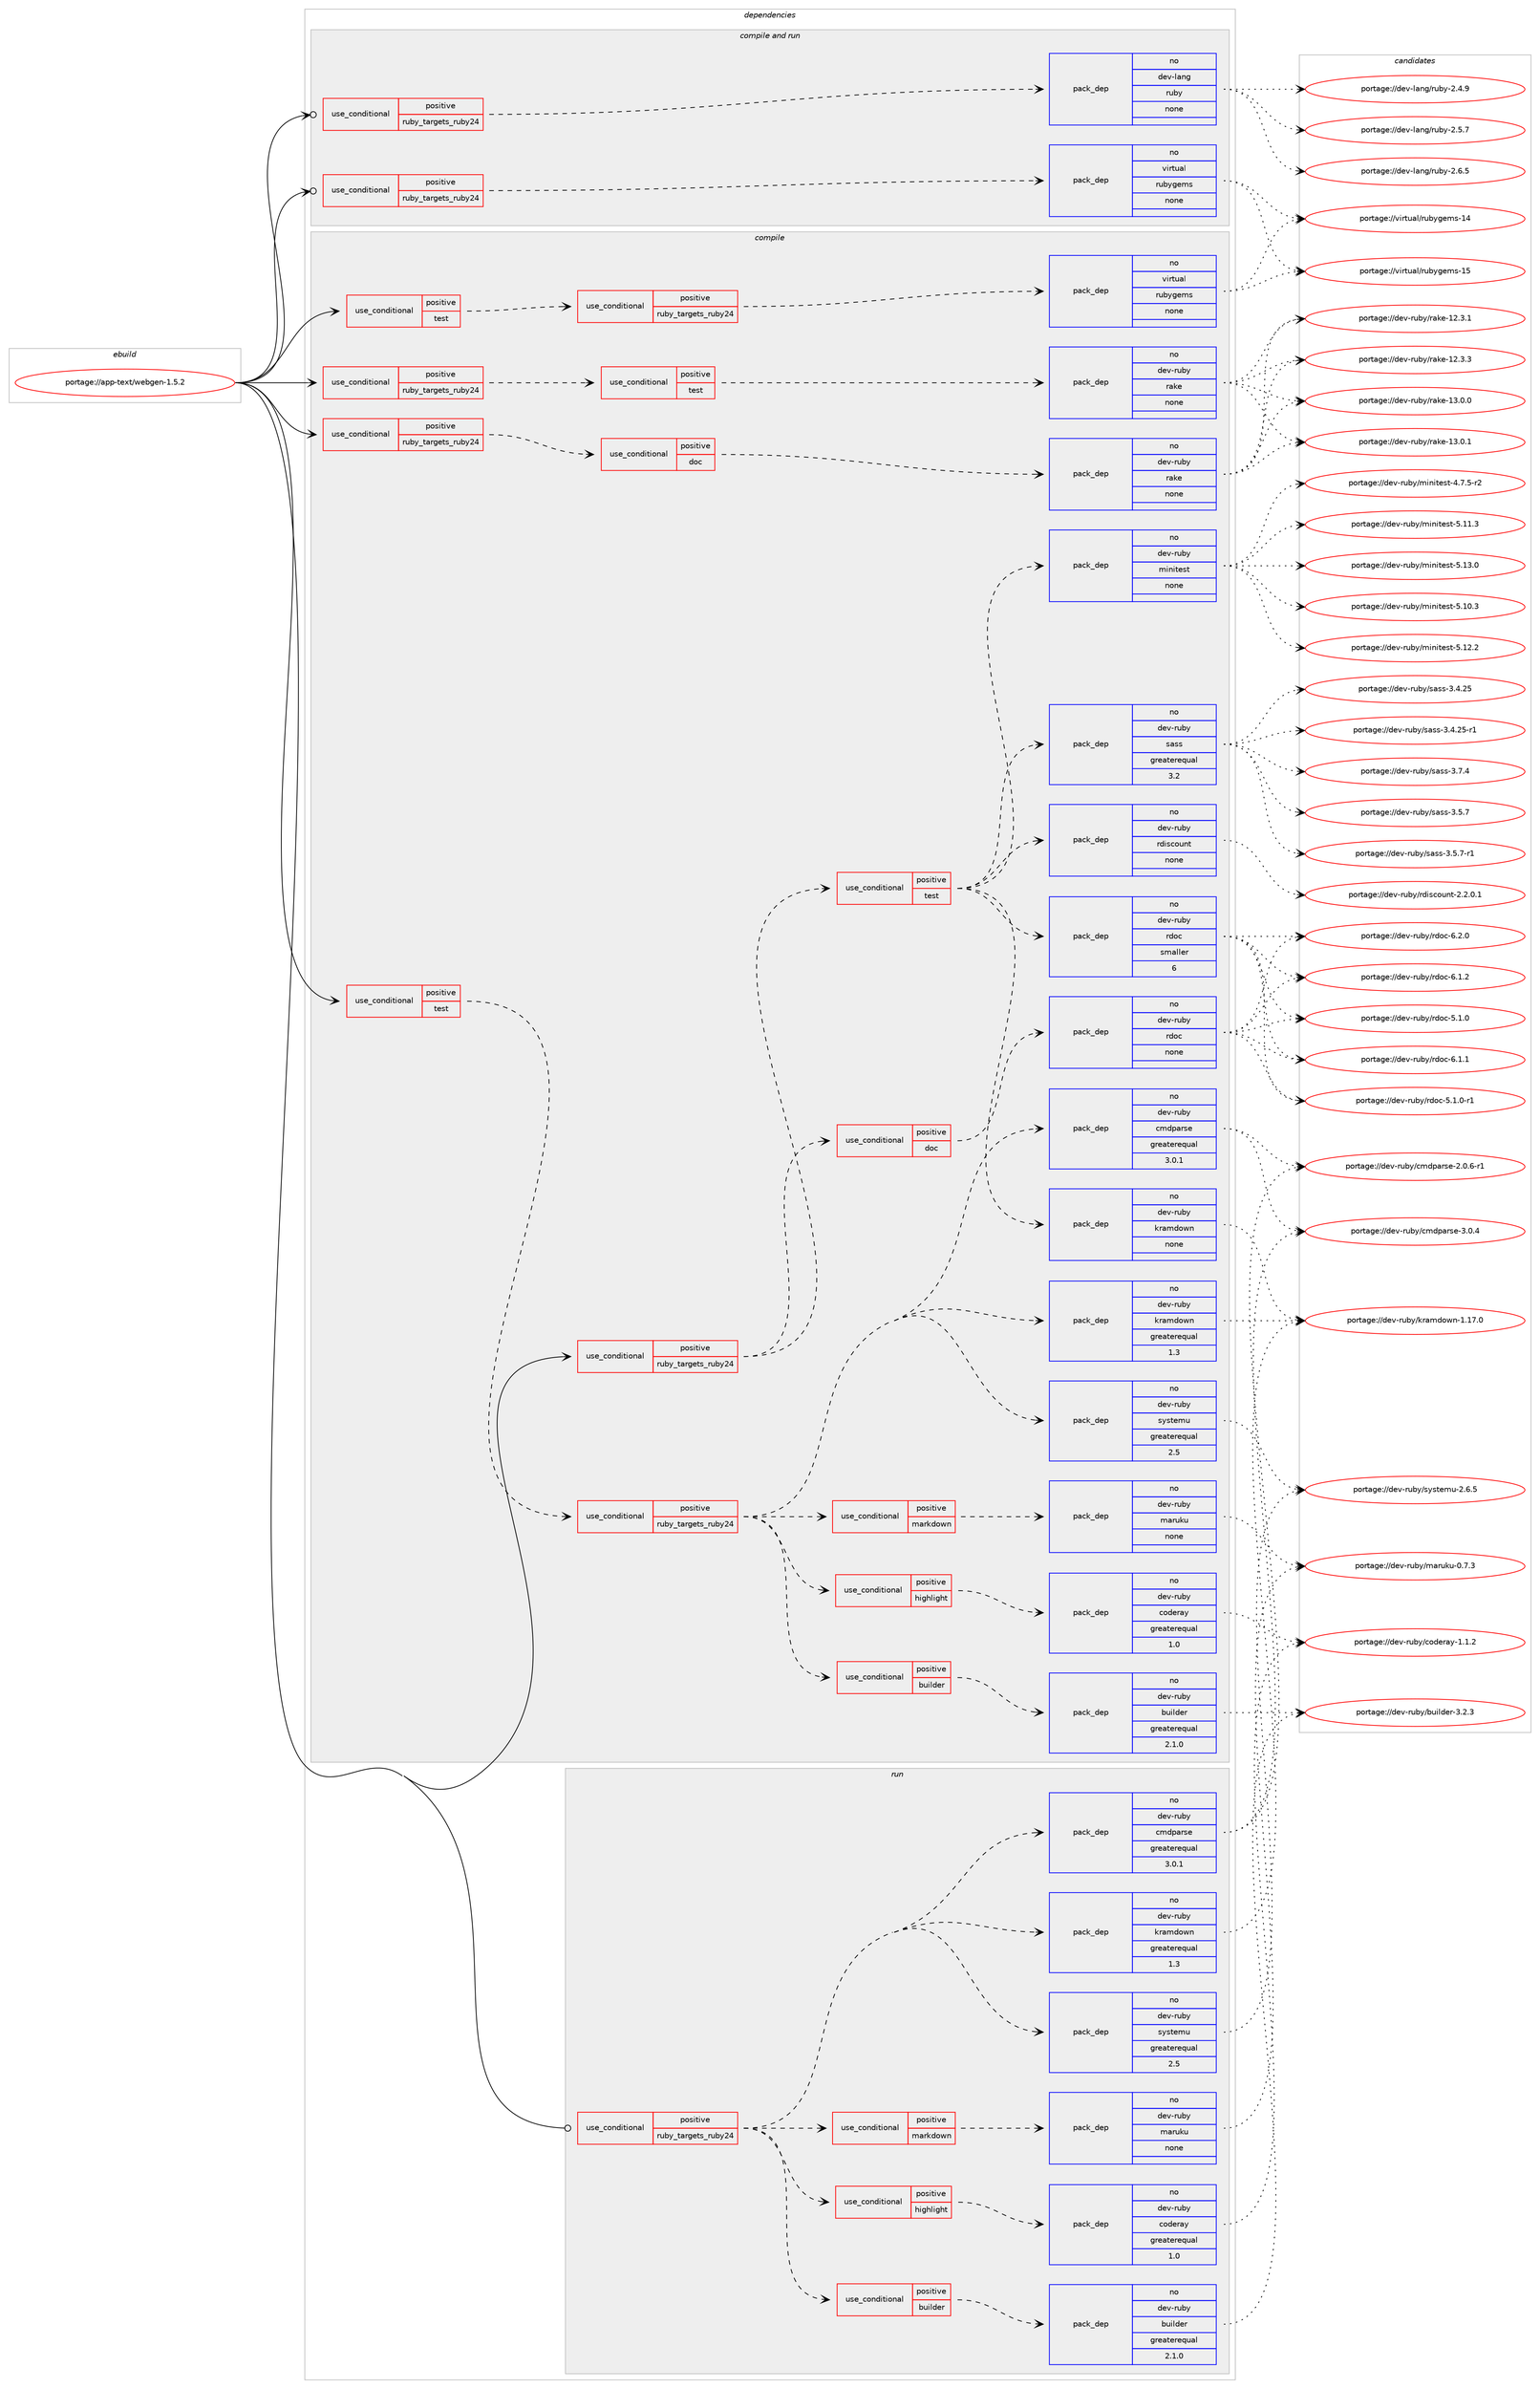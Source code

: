 digraph prolog {

# *************
# Graph options
# *************

newrank=true;
concentrate=true;
compound=true;
graph [rankdir=LR,fontname=Helvetica,fontsize=10,ranksep=1.5];#, ranksep=2.5, nodesep=0.2];
edge  [arrowhead=vee];
node  [fontname=Helvetica,fontsize=10];

# **********
# The ebuild
# **********

subgraph cluster_leftcol {
color=gray;
rank=same;
label=<<i>ebuild</i>>;
id [label="portage://app-text/webgen-1.5.2", color=red, width=4, href="../app-text/webgen-1.5.2.svg"];
}

# ****************
# The dependencies
# ****************

subgraph cluster_midcol {
color=gray;
label=<<i>dependencies</i>>;
subgraph cluster_compile {
fillcolor="#eeeeee";
style=filled;
label=<<i>compile</i>>;
subgraph cond11541 {
dependency48367 [label=<<TABLE BORDER="0" CELLBORDER="1" CELLSPACING="0" CELLPADDING="4"><TR><TD ROWSPAN="3" CELLPADDING="10">use_conditional</TD></TR><TR><TD>positive</TD></TR><TR><TD>ruby_targets_ruby24</TD></TR></TABLE>>, shape=none, color=red];
subgraph cond11542 {
dependency48368 [label=<<TABLE BORDER="0" CELLBORDER="1" CELLSPACING="0" CELLPADDING="4"><TR><TD ROWSPAN="3" CELLPADDING="10">use_conditional</TD></TR><TR><TD>positive</TD></TR><TR><TD>doc</TD></TR></TABLE>>, shape=none, color=red];
subgraph pack35989 {
dependency48369 [label=<<TABLE BORDER="0" CELLBORDER="1" CELLSPACING="0" CELLPADDING="4" WIDTH="220"><TR><TD ROWSPAN="6" CELLPADDING="30">pack_dep</TD></TR><TR><TD WIDTH="110">no</TD></TR><TR><TD>dev-ruby</TD></TR><TR><TD>rake</TD></TR><TR><TD>none</TD></TR><TR><TD></TD></TR></TABLE>>, shape=none, color=blue];
}
dependency48368:e -> dependency48369:w [weight=20,style="dashed",arrowhead="vee"];
}
dependency48367:e -> dependency48368:w [weight=20,style="dashed",arrowhead="vee"];
}
id:e -> dependency48367:w [weight=20,style="solid",arrowhead="vee"];
subgraph cond11543 {
dependency48370 [label=<<TABLE BORDER="0" CELLBORDER="1" CELLSPACING="0" CELLPADDING="4"><TR><TD ROWSPAN="3" CELLPADDING="10">use_conditional</TD></TR><TR><TD>positive</TD></TR><TR><TD>ruby_targets_ruby24</TD></TR></TABLE>>, shape=none, color=red];
subgraph cond11544 {
dependency48371 [label=<<TABLE BORDER="0" CELLBORDER="1" CELLSPACING="0" CELLPADDING="4"><TR><TD ROWSPAN="3" CELLPADDING="10">use_conditional</TD></TR><TR><TD>positive</TD></TR><TR><TD>doc</TD></TR></TABLE>>, shape=none, color=red];
subgraph pack35990 {
dependency48372 [label=<<TABLE BORDER="0" CELLBORDER="1" CELLSPACING="0" CELLPADDING="4" WIDTH="220"><TR><TD ROWSPAN="6" CELLPADDING="30">pack_dep</TD></TR><TR><TD WIDTH="110">no</TD></TR><TR><TD>dev-ruby</TD></TR><TR><TD>rdoc</TD></TR><TR><TD>none</TD></TR><TR><TD></TD></TR></TABLE>>, shape=none, color=blue];
}
dependency48371:e -> dependency48372:w [weight=20,style="dashed",arrowhead="vee"];
}
dependency48370:e -> dependency48371:w [weight=20,style="dashed",arrowhead="vee"];
subgraph cond11545 {
dependency48373 [label=<<TABLE BORDER="0" CELLBORDER="1" CELLSPACING="0" CELLPADDING="4"><TR><TD ROWSPAN="3" CELLPADDING="10">use_conditional</TD></TR><TR><TD>positive</TD></TR><TR><TD>test</TD></TR></TABLE>>, shape=none, color=red];
subgraph pack35991 {
dependency48374 [label=<<TABLE BORDER="0" CELLBORDER="1" CELLSPACING="0" CELLPADDING="4" WIDTH="220"><TR><TD ROWSPAN="6" CELLPADDING="30">pack_dep</TD></TR><TR><TD WIDTH="110">no</TD></TR><TR><TD>dev-ruby</TD></TR><TR><TD>rdoc</TD></TR><TR><TD>smaller</TD></TR><TR><TD>6</TD></TR></TABLE>>, shape=none, color=blue];
}
dependency48373:e -> dependency48374:w [weight=20,style="dashed",arrowhead="vee"];
subgraph pack35992 {
dependency48375 [label=<<TABLE BORDER="0" CELLBORDER="1" CELLSPACING="0" CELLPADDING="4" WIDTH="220"><TR><TD ROWSPAN="6" CELLPADDING="30">pack_dep</TD></TR><TR><TD WIDTH="110">no</TD></TR><TR><TD>dev-ruby</TD></TR><TR><TD>kramdown</TD></TR><TR><TD>none</TD></TR><TR><TD></TD></TR></TABLE>>, shape=none, color=blue];
}
dependency48373:e -> dependency48375:w [weight=20,style="dashed",arrowhead="vee"];
subgraph pack35993 {
dependency48376 [label=<<TABLE BORDER="0" CELLBORDER="1" CELLSPACING="0" CELLPADDING="4" WIDTH="220"><TR><TD ROWSPAN="6" CELLPADDING="30">pack_dep</TD></TR><TR><TD WIDTH="110">no</TD></TR><TR><TD>dev-ruby</TD></TR><TR><TD>minitest</TD></TR><TR><TD>none</TD></TR><TR><TD></TD></TR></TABLE>>, shape=none, color=blue];
}
dependency48373:e -> dependency48376:w [weight=20,style="dashed",arrowhead="vee"];
subgraph pack35994 {
dependency48377 [label=<<TABLE BORDER="0" CELLBORDER="1" CELLSPACING="0" CELLPADDING="4" WIDTH="220"><TR><TD ROWSPAN="6" CELLPADDING="30">pack_dep</TD></TR><TR><TD WIDTH="110">no</TD></TR><TR><TD>dev-ruby</TD></TR><TR><TD>rdiscount</TD></TR><TR><TD>none</TD></TR><TR><TD></TD></TR></TABLE>>, shape=none, color=blue];
}
dependency48373:e -> dependency48377:w [weight=20,style="dashed",arrowhead="vee"];
subgraph pack35995 {
dependency48378 [label=<<TABLE BORDER="0" CELLBORDER="1" CELLSPACING="0" CELLPADDING="4" WIDTH="220"><TR><TD ROWSPAN="6" CELLPADDING="30">pack_dep</TD></TR><TR><TD WIDTH="110">no</TD></TR><TR><TD>dev-ruby</TD></TR><TR><TD>sass</TD></TR><TR><TD>greaterequal</TD></TR><TR><TD>3.2</TD></TR></TABLE>>, shape=none, color=blue];
}
dependency48373:e -> dependency48378:w [weight=20,style="dashed",arrowhead="vee"];
}
dependency48370:e -> dependency48373:w [weight=20,style="dashed",arrowhead="vee"];
}
id:e -> dependency48370:w [weight=20,style="solid",arrowhead="vee"];
subgraph cond11546 {
dependency48379 [label=<<TABLE BORDER="0" CELLBORDER="1" CELLSPACING="0" CELLPADDING="4"><TR><TD ROWSPAN="3" CELLPADDING="10">use_conditional</TD></TR><TR><TD>positive</TD></TR><TR><TD>ruby_targets_ruby24</TD></TR></TABLE>>, shape=none, color=red];
subgraph cond11547 {
dependency48380 [label=<<TABLE BORDER="0" CELLBORDER="1" CELLSPACING="0" CELLPADDING="4"><TR><TD ROWSPAN="3" CELLPADDING="10">use_conditional</TD></TR><TR><TD>positive</TD></TR><TR><TD>test</TD></TR></TABLE>>, shape=none, color=red];
subgraph pack35996 {
dependency48381 [label=<<TABLE BORDER="0" CELLBORDER="1" CELLSPACING="0" CELLPADDING="4" WIDTH="220"><TR><TD ROWSPAN="6" CELLPADDING="30">pack_dep</TD></TR><TR><TD WIDTH="110">no</TD></TR><TR><TD>dev-ruby</TD></TR><TR><TD>rake</TD></TR><TR><TD>none</TD></TR><TR><TD></TD></TR></TABLE>>, shape=none, color=blue];
}
dependency48380:e -> dependency48381:w [weight=20,style="dashed",arrowhead="vee"];
}
dependency48379:e -> dependency48380:w [weight=20,style="dashed",arrowhead="vee"];
}
id:e -> dependency48379:w [weight=20,style="solid",arrowhead="vee"];
subgraph cond11548 {
dependency48382 [label=<<TABLE BORDER="0" CELLBORDER="1" CELLSPACING="0" CELLPADDING="4"><TR><TD ROWSPAN="3" CELLPADDING="10">use_conditional</TD></TR><TR><TD>positive</TD></TR><TR><TD>test</TD></TR></TABLE>>, shape=none, color=red];
subgraph cond11549 {
dependency48383 [label=<<TABLE BORDER="0" CELLBORDER="1" CELLSPACING="0" CELLPADDING="4"><TR><TD ROWSPAN="3" CELLPADDING="10">use_conditional</TD></TR><TR><TD>positive</TD></TR><TR><TD>ruby_targets_ruby24</TD></TR></TABLE>>, shape=none, color=red];
subgraph pack35997 {
dependency48384 [label=<<TABLE BORDER="0" CELLBORDER="1" CELLSPACING="0" CELLPADDING="4" WIDTH="220"><TR><TD ROWSPAN="6" CELLPADDING="30">pack_dep</TD></TR><TR><TD WIDTH="110">no</TD></TR><TR><TD>dev-ruby</TD></TR><TR><TD>cmdparse</TD></TR><TR><TD>greaterequal</TD></TR><TR><TD>3.0.1</TD></TR></TABLE>>, shape=none, color=blue];
}
dependency48383:e -> dependency48384:w [weight=20,style="dashed",arrowhead="vee"];
subgraph pack35998 {
dependency48385 [label=<<TABLE BORDER="0" CELLBORDER="1" CELLSPACING="0" CELLPADDING="4" WIDTH="220"><TR><TD ROWSPAN="6" CELLPADDING="30">pack_dep</TD></TR><TR><TD WIDTH="110">no</TD></TR><TR><TD>dev-ruby</TD></TR><TR><TD>systemu</TD></TR><TR><TD>greaterequal</TD></TR><TR><TD>2.5</TD></TR></TABLE>>, shape=none, color=blue];
}
dependency48383:e -> dependency48385:w [weight=20,style="dashed",arrowhead="vee"];
subgraph pack35999 {
dependency48386 [label=<<TABLE BORDER="0" CELLBORDER="1" CELLSPACING="0" CELLPADDING="4" WIDTH="220"><TR><TD ROWSPAN="6" CELLPADDING="30">pack_dep</TD></TR><TR><TD WIDTH="110">no</TD></TR><TR><TD>dev-ruby</TD></TR><TR><TD>kramdown</TD></TR><TR><TD>greaterequal</TD></TR><TR><TD>1.3</TD></TR></TABLE>>, shape=none, color=blue];
}
dependency48383:e -> dependency48386:w [weight=20,style="dashed",arrowhead="vee"];
subgraph cond11550 {
dependency48387 [label=<<TABLE BORDER="0" CELLBORDER="1" CELLSPACING="0" CELLPADDING="4"><TR><TD ROWSPAN="3" CELLPADDING="10">use_conditional</TD></TR><TR><TD>positive</TD></TR><TR><TD>builder</TD></TR></TABLE>>, shape=none, color=red];
subgraph pack36000 {
dependency48388 [label=<<TABLE BORDER="0" CELLBORDER="1" CELLSPACING="0" CELLPADDING="4" WIDTH="220"><TR><TD ROWSPAN="6" CELLPADDING="30">pack_dep</TD></TR><TR><TD WIDTH="110">no</TD></TR><TR><TD>dev-ruby</TD></TR><TR><TD>builder</TD></TR><TR><TD>greaterequal</TD></TR><TR><TD>2.1.0</TD></TR></TABLE>>, shape=none, color=blue];
}
dependency48387:e -> dependency48388:w [weight=20,style="dashed",arrowhead="vee"];
}
dependency48383:e -> dependency48387:w [weight=20,style="dashed",arrowhead="vee"];
subgraph cond11551 {
dependency48389 [label=<<TABLE BORDER="0" CELLBORDER="1" CELLSPACING="0" CELLPADDING="4"><TR><TD ROWSPAN="3" CELLPADDING="10">use_conditional</TD></TR><TR><TD>positive</TD></TR><TR><TD>highlight</TD></TR></TABLE>>, shape=none, color=red];
subgraph pack36001 {
dependency48390 [label=<<TABLE BORDER="0" CELLBORDER="1" CELLSPACING="0" CELLPADDING="4" WIDTH="220"><TR><TD ROWSPAN="6" CELLPADDING="30">pack_dep</TD></TR><TR><TD WIDTH="110">no</TD></TR><TR><TD>dev-ruby</TD></TR><TR><TD>coderay</TD></TR><TR><TD>greaterequal</TD></TR><TR><TD>1.0</TD></TR></TABLE>>, shape=none, color=blue];
}
dependency48389:e -> dependency48390:w [weight=20,style="dashed",arrowhead="vee"];
}
dependency48383:e -> dependency48389:w [weight=20,style="dashed",arrowhead="vee"];
subgraph cond11552 {
dependency48391 [label=<<TABLE BORDER="0" CELLBORDER="1" CELLSPACING="0" CELLPADDING="4"><TR><TD ROWSPAN="3" CELLPADDING="10">use_conditional</TD></TR><TR><TD>positive</TD></TR><TR><TD>markdown</TD></TR></TABLE>>, shape=none, color=red];
subgraph pack36002 {
dependency48392 [label=<<TABLE BORDER="0" CELLBORDER="1" CELLSPACING="0" CELLPADDING="4" WIDTH="220"><TR><TD ROWSPAN="6" CELLPADDING="30">pack_dep</TD></TR><TR><TD WIDTH="110">no</TD></TR><TR><TD>dev-ruby</TD></TR><TR><TD>maruku</TD></TR><TR><TD>none</TD></TR><TR><TD></TD></TR></TABLE>>, shape=none, color=blue];
}
dependency48391:e -> dependency48392:w [weight=20,style="dashed",arrowhead="vee"];
}
dependency48383:e -> dependency48391:w [weight=20,style="dashed",arrowhead="vee"];
}
dependency48382:e -> dependency48383:w [weight=20,style="dashed",arrowhead="vee"];
}
id:e -> dependency48382:w [weight=20,style="solid",arrowhead="vee"];
subgraph cond11553 {
dependency48393 [label=<<TABLE BORDER="0" CELLBORDER="1" CELLSPACING="0" CELLPADDING="4"><TR><TD ROWSPAN="3" CELLPADDING="10">use_conditional</TD></TR><TR><TD>positive</TD></TR><TR><TD>test</TD></TR></TABLE>>, shape=none, color=red];
subgraph cond11554 {
dependency48394 [label=<<TABLE BORDER="0" CELLBORDER="1" CELLSPACING="0" CELLPADDING="4"><TR><TD ROWSPAN="3" CELLPADDING="10">use_conditional</TD></TR><TR><TD>positive</TD></TR><TR><TD>ruby_targets_ruby24</TD></TR></TABLE>>, shape=none, color=red];
subgraph pack36003 {
dependency48395 [label=<<TABLE BORDER="0" CELLBORDER="1" CELLSPACING="0" CELLPADDING="4" WIDTH="220"><TR><TD ROWSPAN="6" CELLPADDING="30">pack_dep</TD></TR><TR><TD WIDTH="110">no</TD></TR><TR><TD>virtual</TD></TR><TR><TD>rubygems</TD></TR><TR><TD>none</TD></TR><TR><TD></TD></TR></TABLE>>, shape=none, color=blue];
}
dependency48394:e -> dependency48395:w [weight=20,style="dashed",arrowhead="vee"];
}
dependency48393:e -> dependency48394:w [weight=20,style="dashed",arrowhead="vee"];
}
id:e -> dependency48393:w [weight=20,style="solid",arrowhead="vee"];
}
subgraph cluster_compileandrun {
fillcolor="#eeeeee";
style=filled;
label=<<i>compile and run</i>>;
subgraph cond11555 {
dependency48396 [label=<<TABLE BORDER="0" CELLBORDER="1" CELLSPACING="0" CELLPADDING="4"><TR><TD ROWSPAN="3" CELLPADDING="10">use_conditional</TD></TR><TR><TD>positive</TD></TR><TR><TD>ruby_targets_ruby24</TD></TR></TABLE>>, shape=none, color=red];
subgraph pack36004 {
dependency48397 [label=<<TABLE BORDER="0" CELLBORDER="1" CELLSPACING="0" CELLPADDING="4" WIDTH="220"><TR><TD ROWSPAN="6" CELLPADDING="30">pack_dep</TD></TR><TR><TD WIDTH="110">no</TD></TR><TR><TD>dev-lang</TD></TR><TR><TD>ruby</TD></TR><TR><TD>none</TD></TR><TR><TD></TD></TR></TABLE>>, shape=none, color=blue];
}
dependency48396:e -> dependency48397:w [weight=20,style="dashed",arrowhead="vee"];
}
id:e -> dependency48396:w [weight=20,style="solid",arrowhead="odotvee"];
subgraph cond11556 {
dependency48398 [label=<<TABLE BORDER="0" CELLBORDER="1" CELLSPACING="0" CELLPADDING="4"><TR><TD ROWSPAN="3" CELLPADDING="10">use_conditional</TD></TR><TR><TD>positive</TD></TR><TR><TD>ruby_targets_ruby24</TD></TR></TABLE>>, shape=none, color=red];
subgraph pack36005 {
dependency48399 [label=<<TABLE BORDER="0" CELLBORDER="1" CELLSPACING="0" CELLPADDING="4" WIDTH="220"><TR><TD ROWSPAN="6" CELLPADDING="30">pack_dep</TD></TR><TR><TD WIDTH="110">no</TD></TR><TR><TD>virtual</TD></TR><TR><TD>rubygems</TD></TR><TR><TD>none</TD></TR><TR><TD></TD></TR></TABLE>>, shape=none, color=blue];
}
dependency48398:e -> dependency48399:w [weight=20,style="dashed",arrowhead="vee"];
}
id:e -> dependency48398:w [weight=20,style="solid",arrowhead="odotvee"];
}
subgraph cluster_run {
fillcolor="#eeeeee";
style=filled;
label=<<i>run</i>>;
subgraph cond11557 {
dependency48400 [label=<<TABLE BORDER="0" CELLBORDER="1" CELLSPACING="0" CELLPADDING="4"><TR><TD ROWSPAN="3" CELLPADDING="10">use_conditional</TD></TR><TR><TD>positive</TD></TR><TR><TD>ruby_targets_ruby24</TD></TR></TABLE>>, shape=none, color=red];
subgraph pack36006 {
dependency48401 [label=<<TABLE BORDER="0" CELLBORDER="1" CELLSPACING="0" CELLPADDING="4" WIDTH="220"><TR><TD ROWSPAN="6" CELLPADDING="30">pack_dep</TD></TR><TR><TD WIDTH="110">no</TD></TR><TR><TD>dev-ruby</TD></TR><TR><TD>cmdparse</TD></TR><TR><TD>greaterequal</TD></TR><TR><TD>3.0.1</TD></TR></TABLE>>, shape=none, color=blue];
}
dependency48400:e -> dependency48401:w [weight=20,style="dashed",arrowhead="vee"];
subgraph pack36007 {
dependency48402 [label=<<TABLE BORDER="0" CELLBORDER="1" CELLSPACING="0" CELLPADDING="4" WIDTH="220"><TR><TD ROWSPAN="6" CELLPADDING="30">pack_dep</TD></TR><TR><TD WIDTH="110">no</TD></TR><TR><TD>dev-ruby</TD></TR><TR><TD>systemu</TD></TR><TR><TD>greaterequal</TD></TR><TR><TD>2.5</TD></TR></TABLE>>, shape=none, color=blue];
}
dependency48400:e -> dependency48402:w [weight=20,style="dashed",arrowhead="vee"];
subgraph pack36008 {
dependency48403 [label=<<TABLE BORDER="0" CELLBORDER="1" CELLSPACING="0" CELLPADDING="4" WIDTH="220"><TR><TD ROWSPAN="6" CELLPADDING="30">pack_dep</TD></TR><TR><TD WIDTH="110">no</TD></TR><TR><TD>dev-ruby</TD></TR><TR><TD>kramdown</TD></TR><TR><TD>greaterequal</TD></TR><TR><TD>1.3</TD></TR></TABLE>>, shape=none, color=blue];
}
dependency48400:e -> dependency48403:w [weight=20,style="dashed",arrowhead="vee"];
subgraph cond11558 {
dependency48404 [label=<<TABLE BORDER="0" CELLBORDER="1" CELLSPACING="0" CELLPADDING="4"><TR><TD ROWSPAN="3" CELLPADDING="10">use_conditional</TD></TR><TR><TD>positive</TD></TR><TR><TD>builder</TD></TR></TABLE>>, shape=none, color=red];
subgraph pack36009 {
dependency48405 [label=<<TABLE BORDER="0" CELLBORDER="1" CELLSPACING="0" CELLPADDING="4" WIDTH="220"><TR><TD ROWSPAN="6" CELLPADDING="30">pack_dep</TD></TR><TR><TD WIDTH="110">no</TD></TR><TR><TD>dev-ruby</TD></TR><TR><TD>builder</TD></TR><TR><TD>greaterequal</TD></TR><TR><TD>2.1.0</TD></TR></TABLE>>, shape=none, color=blue];
}
dependency48404:e -> dependency48405:w [weight=20,style="dashed",arrowhead="vee"];
}
dependency48400:e -> dependency48404:w [weight=20,style="dashed",arrowhead="vee"];
subgraph cond11559 {
dependency48406 [label=<<TABLE BORDER="0" CELLBORDER="1" CELLSPACING="0" CELLPADDING="4"><TR><TD ROWSPAN="3" CELLPADDING="10">use_conditional</TD></TR><TR><TD>positive</TD></TR><TR><TD>highlight</TD></TR></TABLE>>, shape=none, color=red];
subgraph pack36010 {
dependency48407 [label=<<TABLE BORDER="0" CELLBORDER="1" CELLSPACING="0" CELLPADDING="4" WIDTH="220"><TR><TD ROWSPAN="6" CELLPADDING="30">pack_dep</TD></TR><TR><TD WIDTH="110">no</TD></TR><TR><TD>dev-ruby</TD></TR><TR><TD>coderay</TD></TR><TR><TD>greaterequal</TD></TR><TR><TD>1.0</TD></TR></TABLE>>, shape=none, color=blue];
}
dependency48406:e -> dependency48407:w [weight=20,style="dashed",arrowhead="vee"];
}
dependency48400:e -> dependency48406:w [weight=20,style="dashed",arrowhead="vee"];
subgraph cond11560 {
dependency48408 [label=<<TABLE BORDER="0" CELLBORDER="1" CELLSPACING="0" CELLPADDING="4"><TR><TD ROWSPAN="3" CELLPADDING="10">use_conditional</TD></TR><TR><TD>positive</TD></TR><TR><TD>markdown</TD></TR></TABLE>>, shape=none, color=red];
subgraph pack36011 {
dependency48409 [label=<<TABLE BORDER="0" CELLBORDER="1" CELLSPACING="0" CELLPADDING="4" WIDTH="220"><TR><TD ROWSPAN="6" CELLPADDING="30">pack_dep</TD></TR><TR><TD WIDTH="110">no</TD></TR><TR><TD>dev-ruby</TD></TR><TR><TD>maruku</TD></TR><TR><TD>none</TD></TR><TR><TD></TD></TR></TABLE>>, shape=none, color=blue];
}
dependency48408:e -> dependency48409:w [weight=20,style="dashed",arrowhead="vee"];
}
dependency48400:e -> dependency48408:w [weight=20,style="dashed",arrowhead="vee"];
}
id:e -> dependency48400:w [weight=20,style="solid",arrowhead="odot"];
}
}

# **************
# The candidates
# **************

subgraph cluster_choices {
rank=same;
color=gray;
label=<<i>candidates</i>>;

subgraph choice35989 {
color=black;
nodesep=1;
choiceportage1001011184511411798121471149710710145495046514649 [label="portage://dev-ruby/rake-12.3.1", color=red, width=4,href="../dev-ruby/rake-12.3.1.svg"];
choiceportage1001011184511411798121471149710710145495046514651 [label="portage://dev-ruby/rake-12.3.3", color=red, width=4,href="../dev-ruby/rake-12.3.3.svg"];
choiceportage1001011184511411798121471149710710145495146484648 [label="portage://dev-ruby/rake-13.0.0", color=red, width=4,href="../dev-ruby/rake-13.0.0.svg"];
choiceportage1001011184511411798121471149710710145495146484649 [label="portage://dev-ruby/rake-13.0.1", color=red, width=4,href="../dev-ruby/rake-13.0.1.svg"];
dependency48369:e -> choiceportage1001011184511411798121471149710710145495046514649:w [style=dotted,weight="100"];
dependency48369:e -> choiceportage1001011184511411798121471149710710145495046514651:w [style=dotted,weight="100"];
dependency48369:e -> choiceportage1001011184511411798121471149710710145495146484648:w [style=dotted,weight="100"];
dependency48369:e -> choiceportage1001011184511411798121471149710710145495146484649:w [style=dotted,weight="100"];
}
subgraph choice35990 {
color=black;
nodesep=1;
choiceportage10010111845114117981214711410011199455346494648 [label="portage://dev-ruby/rdoc-5.1.0", color=red, width=4,href="../dev-ruby/rdoc-5.1.0.svg"];
choiceportage100101118451141179812147114100111994553464946484511449 [label="portage://dev-ruby/rdoc-5.1.0-r1", color=red, width=4,href="../dev-ruby/rdoc-5.1.0-r1.svg"];
choiceportage10010111845114117981214711410011199455446494649 [label="portage://dev-ruby/rdoc-6.1.1", color=red, width=4,href="../dev-ruby/rdoc-6.1.1.svg"];
choiceportage10010111845114117981214711410011199455446494650 [label="portage://dev-ruby/rdoc-6.1.2", color=red, width=4,href="../dev-ruby/rdoc-6.1.2.svg"];
choiceportage10010111845114117981214711410011199455446504648 [label="portage://dev-ruby/rdoc-6.2.0", color=red, width=4,href="../dev-ruby/rdoc-6.2.0.svg"];
dependency48372:e -> choiceportage10010111845114117981214711410011199455346494648:w [style=dotted,weight="100"];
dependency48372:e -> choiceportage100101118451141179812147114100111994553464946484511449:w [style=dotted,weight="100"];
dependency48372:e -> choiceportage10010111845114117981214711410011199455446494649:w [style=dotted,weight="100"];
dependency48372:e -> choiceportage10010111845114117981214711410011199455446494650:w [style=dotted,weight="100"];
dependency48372:e -> choiceportage10010111845114117981214711410011199455446504648:w [style=dotted,weight="100"];
}
subgraph choice35991 {
color=black;
nodesep=1;
choiceportage10010111845114117981214711410011199455346494648 [label="portage://dev-ruby/rdoc-5.1.0", color=red, width=4,href="../dev-ruby/rdoc-5.1.0.svg"];
choiceportage100101118451141179812147114100111994553464946484511449 [label="portage://dev-ruby/rdoc-5.1.0-r1", color=red, width=4,href="../dev-ruby/rdoc-5.1.0-r1.svg"];
choiceportage10010111845114117981214711410011199455446494649 [label="portage://dev-ruby/rdoc-6.1.1", color=red, width=4,href="../dev-ruby/rdoc-6.1.1.svg"];
choiceportage10010111845114117981214711410011199455446494650 [label="portage://dev-ruby/rdoc-6.1.2", color=red, width=4,href="../dev-ruby/rdoc-6.1.2.svg"];
choiceportage10010111845114117981214711410011199455446504648 [label="portage://dev-ruby/rdoc-6.2.0", color=red, width=4,href="../dev-ruby/rdoc-6.2.0.svg"];
dependency48374:e -> choiceportage10010111845114117981214711410011199455346494648:w [style=dotted,weight="100"];
dependency48374:e -> choiceportage100101118451141179812147114100111994553464946484511449:w [style=dotted,weight="100"];
dependency48374:e -> choiceportage10010111845114117981214711410011199455446494649:w [style=dotted,weight="100"];
dependency48374:e -> choiceportage10010111845114117981214711410011199455446494650:w [style=dotted,weight="100"];
dependency48374:e -> choiceportage10010111845114117981214711410011199455446504648:w [style=dotted,weight="100"];
}
subgraph choice35992 {
color=black;
nodesep=1;
choiceportage1001011184511411798121471071149710910011111911045494649554648 [label="portage://dev-ruby/kramdown-1.17.0", color=red, width=4,href="../dev-ruby/kramdown-1.17.0.svg"];
dependency48375:e -> choiceportage1001011184511411798121471071149710910011111911045494649554648:w [style=dotted,weight="100"];
}
subgraph choice35993 {
color=black;
nodesep=1;
choiceportage1001011184511411798121471091051101051161011151164552465546534511450 [label="portage://dev-ruby/minitest-4.7.5-r2", color=red, width=4,href="../dev-ruby/minitest-4.7.5-r2.svg"];
choiceportage10010111845114117981214710910511010511610111511645534649484651 [label="portage://dev-ruby/minitest-5.10.3", color=red, width=4,href="../dev-ruby/minitest-5.10.3.svg"];
choiceportage10010111845114117981214710910511010511610111511645534649494651 [label="portage://dev-ruby/minitest-5.11.3", color=red, width=4,href="../dev-ruby/minitest-5.11.3.svg"];
choiceportage10010111845114117981214710910511010511610111511645534649504650 [label="portage://dev-ruby/minitest-5.12.2", color=red, width=4,href="../dev-ruby/minitest-5.12.2.svg"];
choiceportage10010111845114117981214710910511010511610111511645534649514648 [label="portage://dev-ruby/minitest-5.13.0", color=red, width=4,href="../dev-ruby/minitest-5.13.0.svg"];
dependency48376:e -> choiceportage1001011184511411798121471091051101051161011151164552465546534511450:w [style=dotted,weight="100"];
dependency48376:e -> choiceportage10010111845114117981214710910511010511610111511645534649484651:w [style=dotted,weight="100"];
dependency48376:e -> choiceportage10010111845114117981214710910511010511610111511645534649494651:w [style=dotted,weight="100"];
dependency48376:e -> choiceportage10010111845114117981214710910511010511610111511645534649504650:w [style=dotted,weight="100"];
dependency48376:e -> choiceportage10010111845114117981214710910511010511610111511645534649514648:w [style=dotted,weight="100"];
}
subgraph choice35994 {
color=black;
nodesep=1;
choiceportage100101118451141179812147114100105115991111171101164550465046484649 [label="portage://dev-ruby/rdiscount-2.2.0.1", color=red, width=4,href="../dev-ruby/rdiscount-2.2.0.1.svg"];
dependency48377:e -> choiceportage100101118451141179812147114100105115991111171101164550465046484649:w [style=dotted,weight="100"];
}
subgraph choice35995 {
color=black;
nodesep=1;
choiceportage1001011184511411798121471159711511545514652465053 [label="portage://dev-ruby/sass-3.4.25", color=red, width=4,href="../dev-ruby/sass-3.4.25.svg"];
choiceportage10010111845114117981214711597115115455146524650534511449 [label="portage://dev-ruby/sass-3.4.25-r1", color=red, width=4,href="../dev-ruby/sass-3.4.25-r1.svg"];
choiceportage10010111845114117981214711597115115455146534655 [label="portage://dev-ruby/sass-3.5.7", color=red, width=4,href="../dev-ruby/sass-3.5.7.svg"];
choiceportage100101118451141179812147115971151154551465346554511449 [label="portage://dev-ruby/sass-3.5.7-r1", color=red, width=4,href="../dev-ruby/sass-3.5.7-r1.svg"];
choiceportage10010111845114117981214711597115115455146554652 [label="portage://dev-ruby/sass-3.7.4", color=red, width=4,href="../dev-ruby/sass-3.7.4.svg"];
dependency48378:e -> choiceportage1001011184511411798121471159711511545514652465053:w [style=dotted,weight="100"];
dependency48378:e -> choiceportage10010111845114117981214711597115115455146524650534511449:w [style=dotted,weight="100"];
dependency48378:e -> choiceportage10010111845114117981214711597115115455146534655:w [style=dotted,weight="100"];
dependency48378:e -> choiceportage100101118451141179812147115971151154551465346554511449:w [style=dotted,weight="100"];
dependency48378:e -> choiceportage10010111845114117981214711597115115455146554652:w [style=dotted,weight="100"];
}
subgraph choice35996 {
color=black;
nodesep=1;
choiceportage1001011184511411798121471149710710145495046514649 [label="portage://dev-ruby/rake-12.3.1", color=red, width=4,href="../dev-ruby/rake-12.3.1.svg"];
choiceportage1001011184511411798121471149710710145495046514651 [label="portage://dev-ruby/rake-12.3.3", color=red, width=4,href="../dev-ruby/rake-12.3.3.svg"];
choiceportage1001011184511411798121471149710710145495146484648 [label="portage://dev-ruby/rake-13.0.0", color=red, width=4,href="../dev-ruby/rake-13.0.0.svg"];
choiceportage1001011184511411798121471149710710145495146484649 [label="portage://dev-ruby/rake-13.0.1", color=red, width=4,href="../dev-ruby/rake-13.0.1.svg"];
dependency48381:e -> choiceportage1001011184511411798121471149710710145495046514649:w [style=dotted,weight="100"];
dependency48381:e -> choiceportage1001011184511411798121471149710710145495046514651:w [style=dotted,weight="100"];
dependency48381:e -> choiceportage1001011184511411798121471149710710145495146484648:w [style=dotted,weight="100"];
dependency48381:e -> choiceportage1001011184511411798121471149710710145495146484649:w [style=dotted,weight="100"];
}
subgraph choice35997 {
color=black;
nodesep=1;
choiceportage10010111845114117981214799109100112971141151014550464846544511449 [label="portage://dev-ruby/cmdparse-2.0.6-r1", color=red, width=4,href="../dev-ruby/cmdparse-2.0.6-r1.svg"];
choiceportage1001011184511411798121479910910011297114115101455146484652 [label="portage://dev-ruby/cmdparse-3.0.4", color=red, width=4,href="../dev-ruby/cmdparse-3.0.4.svg"];
dependency48384:e -> choiceportage10010111845114117981214799109100112971141151014550464846544511449:w [style=dotted,weight="100"];
dependency48384:e -> choiceportage1001011184511411798121479910910011297114115101455146484652:w [style=dotted,weight="100"];
}
subgraph choice35998 {
color=black;
nodesep=1;
choiceportage100101118451141179812147115121115116101109117455046544653 [label="portage://dev-ruby/systemu-2.6.5", color=red, width=4,href="../dev-ruby/systemu-2.6.5.svg"];
dependency48385:e -> choiceportage100101118451141179812147115121115116101109117455046544653:w [style=dotted,weight="100"];
}
subgraph choice35999 {
color=black;
nodesep=1;
choiceportage1001011184511411798121471071149710910011111911045494649554648 [label="portage://dev-ruby/kramdown-1.17.0", color=red, width=4,href="../dev-ruby/kramdown-1.17.0.svg"];
dependency48386:e -> choiceportage1001011184511411798121471071149710910011111911045494649554648:w [style=dotted,weight="100"];
}
subgraph choice36000 {
color=black;
nodesep=1;
choiceportage10010111845114117981214798117105108100101114455146504651 [label="portage://dev-ruby/builder-3.2.3", color=red, width=4,href="../dev-ruby/builder-3.2.3.svg"];
dependency48388:e -> choiceportage10010111845114117981214798117105108100101114455146504651:w [style=dotted,weight="100"];
}
subgraph choice36001 {
color=black;
nodesep=1;
choiceportage1001011184511411798121479911110010111497121454946494650 [label="portage://dev-ruby/coderay-1.1.2", color=red, width=4,href="../dev-ruby/coderay-1.1.2.svg"];
dependency48390:e -> choiceportage1001011184511411798121479911110010111497121454946494650:w [style=dotted,weight="100"];
}
subgraph choice36002 {
color=black;
nodesep=1;
choiceportage10010111845114117981214710997114117107117454846554651 [label="portage://dev-ruby/maruku-0.7.3", color=red, width=4,href="../dev-ruby/maruku-0.7.3.svg"];
dependency48392:e -> choiceportage10010111845114117981214710997114117107117454846554651:w [style=dotted,weight="100"];
}
subgraph choice36003 {
color=black;
nodesep=1;
choiceportage118105114116117971084711411798121103101109115454952 [label="portage://virtual/rubygems-14", color=red, width=4,href="../virtual/rubygems-14.svg"];
choiceportage118105114116117971084711411798121103101109115454953 [label="portage://virtual/rubygems-15", color=red, width=4,href="../virtual/rubygems-15.svg"];
dependency48395:e -> choiceportage118105114116117971084711411798121103101109115454952:w [style=dotted,weight="100"];
dependency48395:e -> choiceportage118105114116117971084711411798121103101109115454953:w [style=dotted,weight="100"];
}
subgraph choice36004 {
color=black;
nodesep=1;
choiceportage10010111845108971101034711411798121455046524657 [label="portage://dev-lang/ruby-2.4.9", color=red, width=4,href="../dev-lang/ruby-2.4.9.svg"];
choiceportage10010111845108971101034711411798121455046534655 [label="portage://dev-lang/ruby-2.5.7", color=red, width=4,href="../dev-lang/ruby-2.5.7.svg"];
choiceportage10010111845108971101034711411798121455046544653 [label="portage://dev-lang/ruby-2.6.5", color=red, width=4,href="../dev-lang/ruby-2.6.5.svg"];
dependency48397:e -> choiceportage10010111845108971101034711411798121455046524657:w [style=dotted,weight="100"];
dependency48397:e -> choiceportage10010111845108971101034711411798121455046534655:w [style=dotted,weight="100"];
dependency48397:e -> choiceportage10010111845108971101034711411798121455046544653:w [style=dotted,weight="100"];
}
subgraph choice36005 {
color=black;
nodesep=1;
choiceportage118105114116117971084711411798121103101109115454952 [label="portage://virtual/rubygems-14", color=red, width=4,href="../virtual/rubygems-14.svg"];
choiceportage118105114116117971084711411798121103101109115454953 [label="portage://virtual/rubygems-15", color=red, width=4,href="../virtual/rubygems-15.svg"];
dependency48399:e -> choiceportage118105114116117971084711411798121103101109115454952:w [style=dotted,weight="100"];
dependency48399:e -> choiceportage118105114116117971084711411798121103101109115454953:w [style=dotted,weight="100"];
}
subgraph choice36006 {
color=black;
nodesep=1;
choiceportage10010111845114117981214799109100112971141151014550464846544511449 [label="portage://dev-ruby/cmdparse-2.0.6-r1", color=red, width=4,href="../dev-ruby/cmdparse-2.0.6-r1.svg"];
choiceportage1001011184511411798121479910910011297114115101455146484652 [label="portage://dev-ruby/cmdparse-3.0.4", color=red, width=4,href="../dev-ruby/cmdparse-3.0.4.svg"];
dependency48401:e -> choiceportage10010111845114117981214799109100112971141151014550464846544511449:w [style=dotted,weight="100"];
dependency48401:e -> choiceportage1001011184511411798121479910910011297114115101455146484652:w [style=dotted,weight="100"];
}
subgraph choice36007 {
color=black;
nodesep=1;
choiceportage100101118451141179812147115121115116101109117455046544653 [label="portage://dev-ruby/systemu-2.6.5", color=red, width=4,href="../dev-ruby/systemu-2.6.5.svg"];
dependency48402:e -> choiceportage100101118451141179812147115121115116101109117455046544653:w [style=dotted,weight="100"];
}
subgraph choice36008 {
color=black;
nodesep=1;
choiceportage1001011184511411798121471071149710910011111911045494649554648 [label="portage://dev-ruby/kramdown-1.17.0", color=red, width=4,href="../dev-ruby/kramdown-1.17.0.svg"];
dependency48403:e -> choiceportage1001011184511411798121471071149710910011111911045494649554648:w [style=dotted,weight="100"];
}
subgraph choice36009 {
color=black;
nodesep=1;
choiceportage10010111845114117981214798117105108100101114455146504651 [label="portage://dev-ruby/builder-3.2.3", color=red, width=4,href="../dev-ruby/builder-3.2.3.svg"];
dependency48405:e -> choiceportage10010111845114117981214798117105108100101114455146504651:w [style=dotted,weight="100"];
}
subgraph choice36010 {
color=black;
nodesep=1;
choiceportage1001011184511411798121479911110010111497121454946494650 [label="portage://dev-ruby/coderay-1.1.2", color=red, width=4,href="../dev-ruby/coderay-1.1.2.svg"];
dependency48407:e -> choiceportage1001011184511411798121479911110010111497121454946494650:w [style=dotted,weight="100"];
}
subgraph choice36011 {
color=black;
nodesep=1;
choiceportage10010111845114117981214710997114117107117454846554651 [label="portage://dev-ruby/maruku-0.7.3", color=red, width=4,href="../dev-ruby/maruku-0.7.3.svg"];
dependency48409:e -> choiceportage10010111845114117981214710997114117107117454846554651:w [style=dotted,weight="100"];
}
}

}

